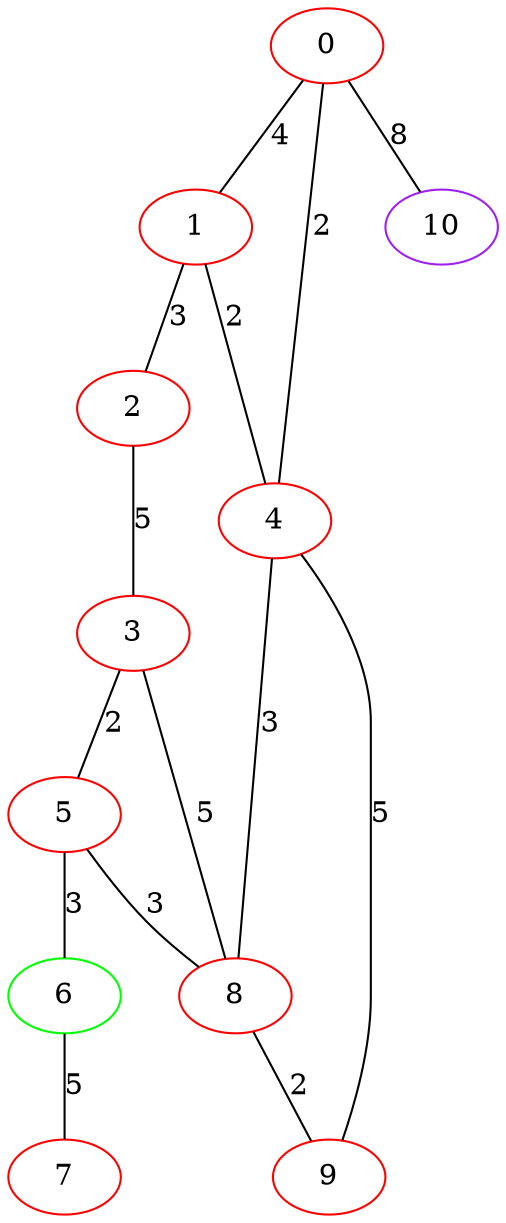 graph "" {
0 [color=red, weight=1];
1 [color=red, weight=1];
2 [color=red, weight=1];
3 [color=red, weight=1];
4 [color=red, weight=1];
5 [color=red, weight=1];
6 [color=green, weight=2];
7 [color=red, weight=1];
8 [color=red, weight=1];
9 [color=red, weight=1];
10 [color=purple, weight=4];
0 -- 1  [key=0, label=4];
0 -- 10  [key=0, label=8];
0 -- 4  [key=0, label=2];
1 -- 2  [key=0, label=3];
1 -- 4  [key=0, label=2];
2 -- 3  [key=0, label=5];
3 -- 8  [key=0, label=5];
3 -- 5  [key=0, label=2];
4 -- 8  [key=0, label=3];
4 -- 9  [key=0, label=5];
5 -- 8  [key=0, label=3];
5 -- 6  [key=0, label=3];
6 -- 7  [key=0, label=5];
8 -- 9  [key=0, label=2];
}
